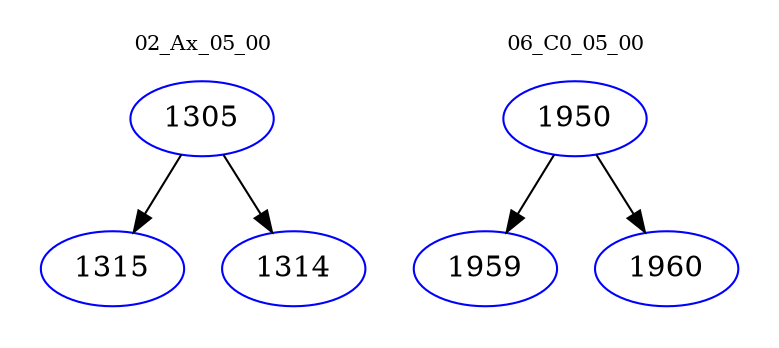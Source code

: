 digraph{
subgraph cluster_0 {
color = white
label = "02_Ax_05_00";
fontsize=10;
T0_1305 [label="1305", color="blue"]
T0_1305 -> T0_1315 [color="black"]
T0_1315 [label="1315", color="blue"]
T0_1305 -> T0_1314 [color="black"]
T0_1314 [label="1314", color="blue"]
}
subgraph cluster_1 {
color = white
label = "06_C0_05_00";
fontsize=10;
T1_1950 [label="1950", color="blue"]
T1_1950 -> T1_1959 [color="black"]
T1_1959 [label="1959", color="blue"]
T1_1950 -> T1_1960 [color="black"]
T1_1960 [label="1960", color="blue"]
}
}
